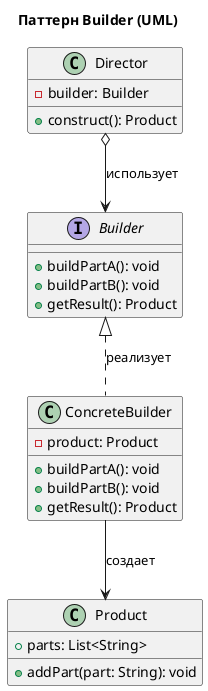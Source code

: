 @startuml BuilderPatternUML
title Паттерн Builder (UML)

class Director {
    + construct(): Product
    - builder: Builder
}

interface Builder {
    + buildPartA(): void
    + buildPartB(): void
    + getResult(): Product
}

class ConcreteBuilder {
    - product: Product
    + buildPartA(): void
    + buildPartB(): void
    + getResult(): Product
}

class Product {
    + parts: List<String>
    + addPart(part: String): void
}

Director o--> Builder : использует
Builder <|.. ConcreteBuilder : реализует
ConcreteBuilder --> Product : создает

@enduml